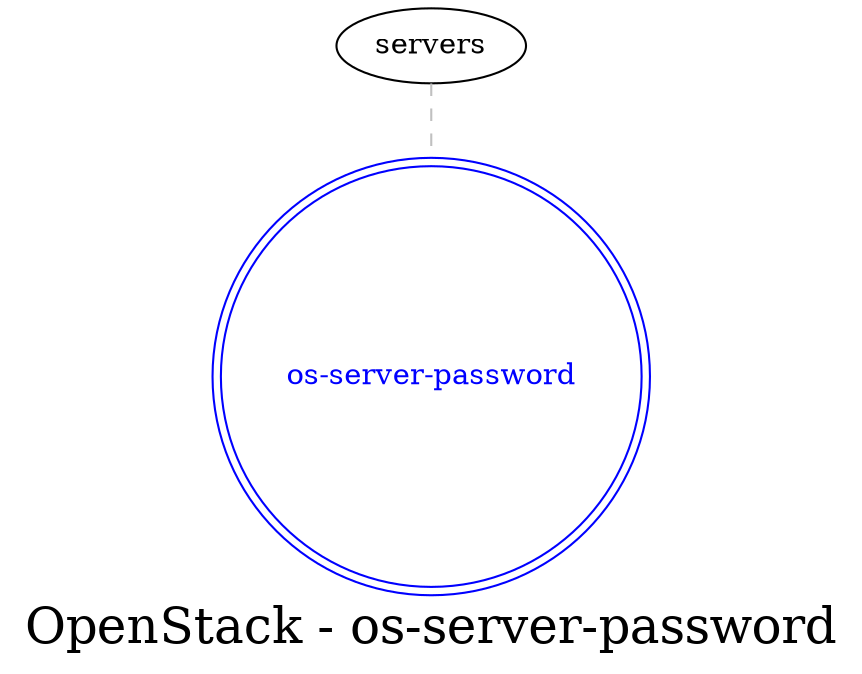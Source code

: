 digraph LexiconGraph {
graph[label="OpenStack - os-server-password", fontsize=24]
splines=true
"os-server-password" [color=blue, fontcolor=blue, shape=doublecircle]
"servers" -> "os-server-password" [color=grey, fontcolor=grey, arrowhead=none, arrowtail=none, style=dashed]
}

